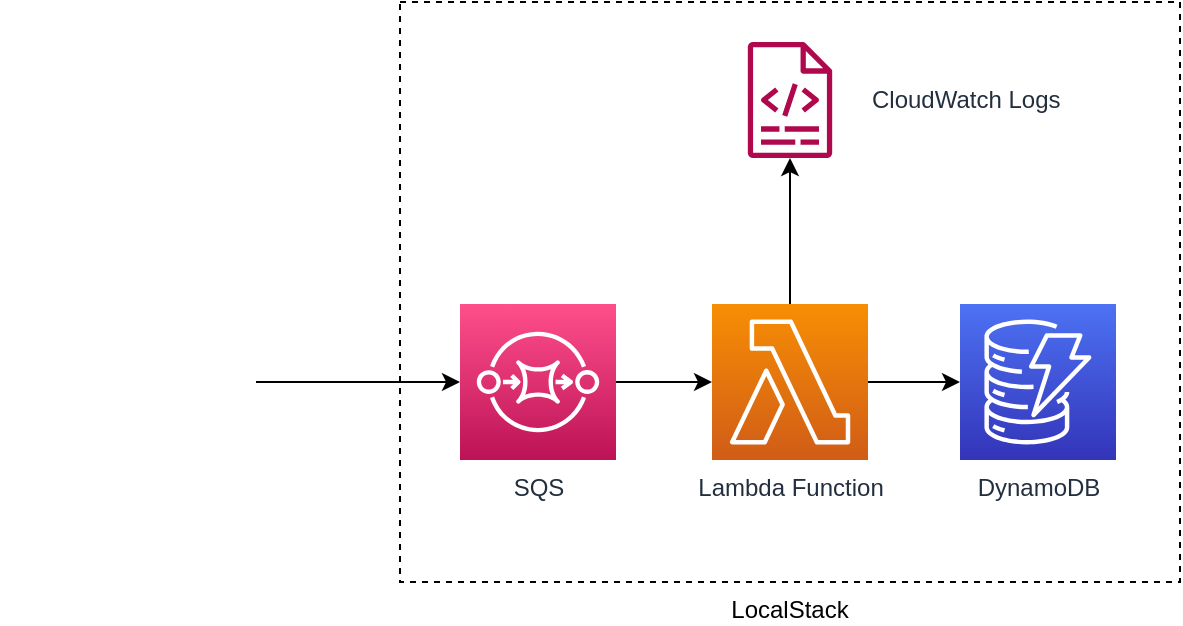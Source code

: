<mxfile version="16.1.0" type="device"><diagram id="91xHC54BShkcOvdHTYoW" name="Page-1"><mxGraphModel dx="1662" dy="794" grid="1" gridSize="10" guides="1" tooltips="1" connect="1" arrows="1" fold="1" page="1" pageScale="1" pageWidth="850" pageHeight="1100" math="0" shadow="0"><root><mxCell id="0"/><mxCell id="1" parent="0"/><mxCell id="D7Orbn6geMb_27yI1gg4-1" value="LocalStack" style="rounded=0;whiteSpace=wrap;html=1;dashed=1;labelPosition=center;verticalLabelPosition=bottom;align=center;verticalAlign=top;" parent="1" vertex="1"><mxGeometry x="240" y="350" width="390" height="290" as="geometry"/></mxCell><mxCell id="D7Orbn6geMb_27yI1gg4-2" value="CloudWatch Logs" style="sketch=0;outlineConnect=0;fontColor=#232F3E;gradientColor=none;fillColor=#B0084D;strokeColor=none;dashed=0;verticalLabelPosition=middle;verticalAlign=middle;align=left;html=1;fontSize=12;fontStyle=0;aspect=fixed;pointerEvents=1;shape=mxgraph.aws4.logs;labelPosition=right;" parent="1" vertex="1"><mxGeometry x="396" y="370" width="78" height="58" as="geometry"/></mxCell><mxCell id="D7Orbn6geMb_27yI1gg4-11" value="" style="edgeStyle=orthogonalEdgeStyle;rounded=0;orthogonalLoop=1;jettySize=auto;html=1;" parent="1" source="D7Orbn6geMb_27yI1gg4-5" target="D7Orbn6geMb_27yI1gg4-6" edge="1"><mxGeometry relative="1" as="geometry"/></mxCell><mxCell id="D7Orbn6geMb_27yI1gg4-5" value="SQS" style="sketch=0;points=[[0,0,0],[0.25,0,0],[0.5,0,0],[0.75,0,0],[1,0,0],[0,1,0],[0.25,1,0],[0.5,1,0],[0.75,1,0],[1,1,0],[0,0.25,0],[0,0.5,0],[0,0.75,0],[1,0.25,0],[1,0.5,0],[1,0.75,0]];outlineConnect=0;fontColor=#232F3E;gradientColor=#FF4F8B;gradientDirection=north;fillColor=#BC1356;strokeColor=#ffffff;dashed=0;verticalLabelPosition=bottom;verticalAlign=top;align=center;html=1;fontSize=12;fontStyle=0;aspect=fixed;shape=mxgraph.aws4.resourceIcon;resIcon=mxgraph.aws4.sqs;" parent="1" vertex="1"><mxGeometry x="270" y="501" width="78" height="78" as="geometry"/></mxCell><mxCell id="D7Orbn6geMb_27yI1gg4-12" value="" style="edgeStyle=orthogonalEdgeStyle;rounded=0;orthogonalLoop=1;jettySize=auto;html=1;" parent="1" source="D7Orbn6geMb_27yI1gg4-6" target="D7Orbn6geMb_27yI1gg4-7" edge="1"><mxGeometry relative="1" as="geometry"/></mxCell><mxCell id="D7Orbn6geMb_27yI1gg4-13" value="" style="edgeStyle=orthogonalEdgeStyle;rounded=0;orthogonalLoop=1;jettySize=auto;html=1;" parent="1" source="D7Orbn6geMb_27yI1gg4-6" target="D7Orbn6geMb_27yI1gg4-2" edge="1"><mxGeometry relative="1" as="geometry"/></mxCell><mxCell id="D7Orbn6geMb_27yI1gg4-6" value="Lambda Function" style="sketch=0;points=[[0,0,0],[0.25,0,0],[0.5,0,0],[0.75,0,0],[1,0,0],[0,1,0],[0.25,1,0],[0.5,1,0],[0.75,1,0],[1,1,0],[0,0.25,0],[0,0.5,0],[0,0.75,0],[1,0.25,0],[1,0.5,0],[1,0.75,0]];outlineConnect=0;fontColor=#232F3E;gradientColor=#F78E04;gradientDirection=north;fillColor=#D05C17;strokeColor=#ffffff;dashed=0;verticalLabelPosition=bottom;verticalAlign=top;align=center;html=1;fontSize=12;fontStyle=0;aspect=fixed;shape=mxgraph.aws4.resourceIcon;resIcon=mxgraph.aws4.lambda;" parent="1" vertex="1"><mxGeometry x="396" y="501" width="78" height="78" as="geometry"/></mxCell><mxCell id="D7Orbn6geMb_27yI1gg4-7" value="DynamoDB" style="sketch=0;points=[[0,0,0],[0.25,0,0],[0.5,0,0],[0.75,0,0],[1,0,0],[0,1,0],[0.25,1,0],[0.5,1,0],[0.75,1,0],[1,1,0],[0,0.25,0],[0,0.5,0],[0,0.75,0],[1,0.25,0],[1,0.5,0],[1,0.75,0]];outlineConnect=0;fontColor=#232F3E;gradientColor=#4D72F3;gradientDirection=north;fillColor=#3334B9;strokeColor=#ffffff;dashed=0;verticalLabelPosition=bottom;verticalAlign=top;align=center;html=1;fontSize=12;fontStyle=0;aspect=fixed;shape=mxgraph.aws4.resourceIcon;resIcon=mxgraph.aws4.dynamodb;" parent="1" vertex="1"><mxGeometry x="520" y="501" width="78" height="78" as="geometry"/></mxCell><mxCell id="D7Orbn6geMb_27yI1gg4-10" value="" style="edgeStyle=orthogonalEdgeStyle;rounded=0;orthogonalLoop=1;jettySize=auto;html=1;" parent="1" source="D7Orbn6geMb_27yI1gg4-9" target="D7Orbn6geMb_27yI1gg4-5" edge="1"><mxGeometry relative="1" as="geometry"/></mxCell><mxCell id="D7Orbn6geMb_27yI1gg4-9" value="" style="shape=image;html=1;verticalAlign=top;verticalLabelPosition=bottom;labelBackgroundColor=#ffffff;imageAspect=0;aspect=fixed;image=https://cdn4.iconfinder.com/data/icons/scripting-and-programming-languages/512/660277-Python_logo-128.png;dashed=1;" parent="1" vertex="1"><mxGeometry x="40" y="476" width="128" height="128" as="geometry"/></mxCell></root></mxGraphModel></diagram></mxfile>
